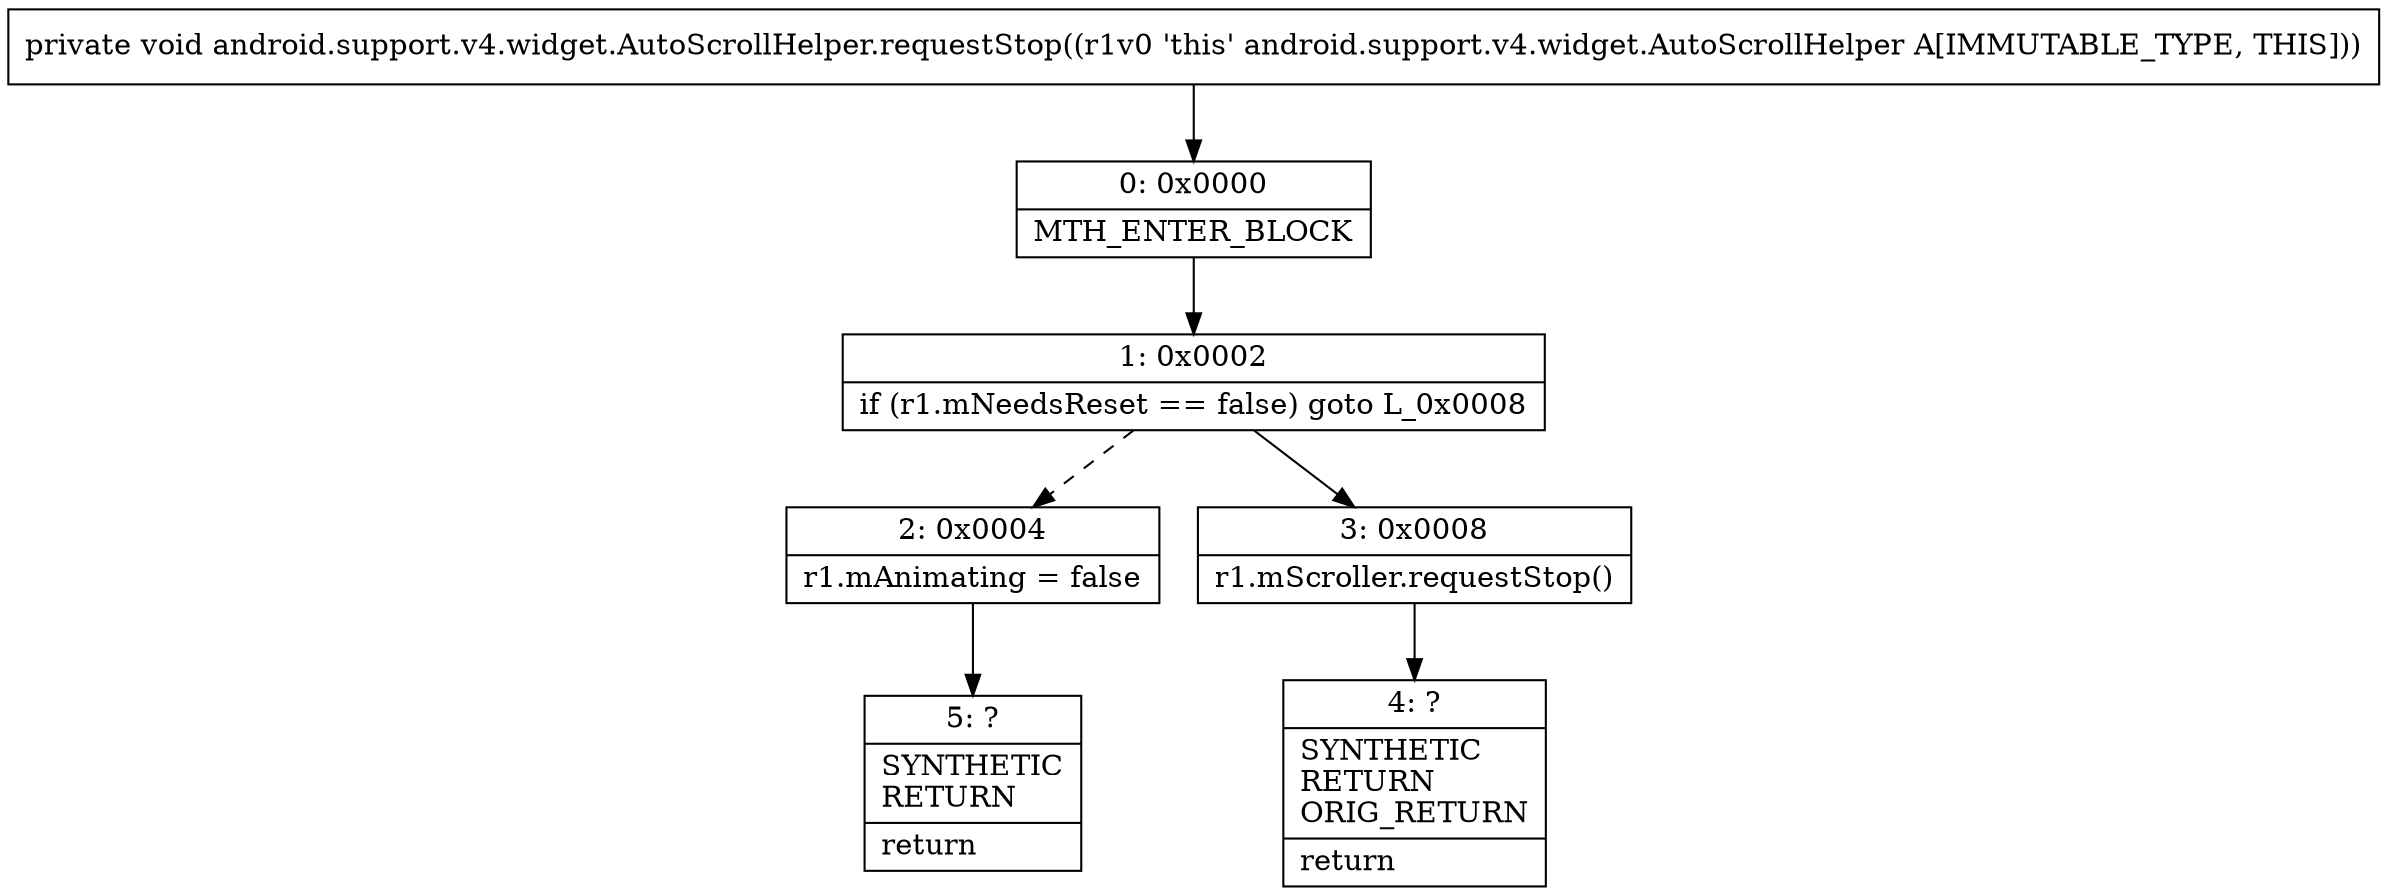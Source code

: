 digraph "CFG forandroid.support.v4.widget.AutoScrollHelper.requestStop()V" {
Node_0 [shape=record,label="{0\:\ 0x0000|MTH_ENTER_BLOCK\l}"];
Node_1 [shape=record,label="{1\:\ 0x0002|if (r1.mNeedsReset == false) goto L_0x0008\l}"];
Node_2 [shape=record,label="{2\:\ 0x0004|r1.mAnimating = false\l}"];
Node_3 [shape=record,label="{3\:\ 0x0008|r1.mScroller.requestStop()\l}"];
Node_4 [shape=record,label="{4\:\ ?|SYNTHETIC\lRETURN\lORIG_RETURN\l|return\l}"];
Node_5 [shape=record,label="{5\:\ ?|SYNTHETIC\lRETURN\l|return\l}"];
MethodNode[shape=record,label="{private void android.support.v4.widget.AutoScrollHelper.requestStop((r1v0 'this' android.support.v4.widget.AutoScrollHelper A[IMMUTABLE_TYPE, THIS])) }"];
MethodNode -> Node_0;
Node_0 -> Node_1;
Node_1 -> Node_2[style=dashed];
Node_1 -> Node_3;
Node_2 -> Node_5;
Node_3 -> Node_4;
}

